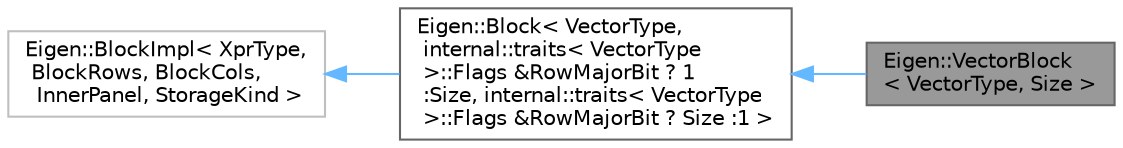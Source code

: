 digraph "Eigen::VectorBlock&lt; VectorType, Size &gt;"
{
 // LATEX_PDF_SIZE
  bgcolor="transparent";
  edge [fontname=Helvetica,fontsize=10,labelfontname=Helvetica,labelfontsize=10];
  node [fontname=Helvetica,fontsize=10,shape=box,height=0.2,width=0.4];
  rankdir="LR";
  Node1 [id="Node000001",label="Eigen::VectorBlock\l\< VectorType, Size \>",height=0.2,width=0.4,color="gray40", fillcolor="grey60", style="filled", fontcolor="black",tooltip="Expression of a fixed-size or dynamic-size sub-vector."];
  Node2 -> Node1 [id="edge3_Node000001_Node000002",dir="back",color="steelblue1",style="solid",tooltip=" "];
  Node2 [id="Node000002",label="Eigen::Block\< VectorType,\l internal::traits\< VectorType\l \>::Flags &RowMajorBit ? 1\l :Size, internal::traits\< VectorType\l \>::Flags &RowMajorBit ? Size :1 \>",height=0.2,width=0.4,color="gray40", fillcolor="white", style="filled",URL="$classEigen_1_1Block.html",tooltip=" "];
  Node3 -> Node2 [id="edge4_Node000002_Node000003",dir="back",color="steelblue1",style="solid",tooltip=" "];
  Node3 [id="Node000003",label="Eigen::BlockImpl\< XprType,\l BlockRows, BlockCols,\l InnerPanel, StorageKind \>",height=0.2,width=0.4,color="grey75", fillcolor="white", style="filled",URL="$classEigen_1_1BlockImpl.html",tooltip=" "];
}

